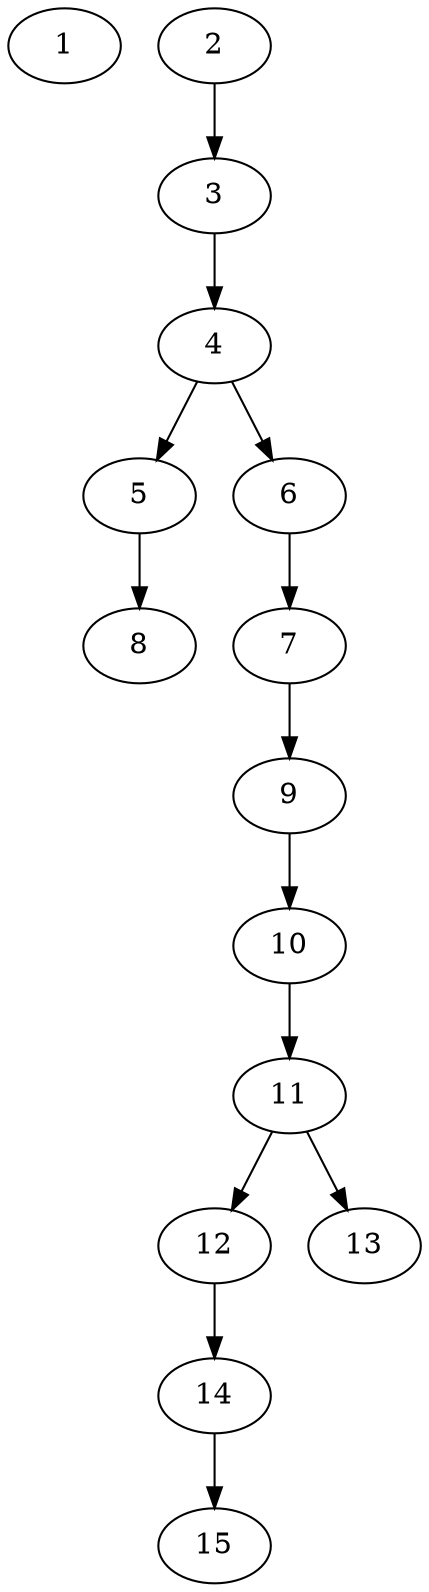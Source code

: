 // DAG automatically generated by daggen at Thu Oct  3 13:59:26 2019
// ./daggen --dot -n 15 --ccr 0.3 --fat 0.3 --regular 0.9 --density 0.5 --mindata 5242880 --maxdata 52428800 
digraph G {
  1 [size="166167893", alpha="0.12", expect_size="49850368"] 
  2 [size="38273707", alpha="0.17", expect_size="11482112"] 
  2 -> 3 [size ="11482112"]
  3 [size="131993600", alpha="0.16", expect_size="39598080"] 
  3 -> 4 [size ="39598080"]
  4 [size="127180800", alpha="0.03", expect_size="38154240"] 
  4 -> 5 [size ="38154240"]
  4 -> 6 [size ="38154240"]
  5 [size="82629973", alpha="0.04", expect_size="24788992"] 
  5 -> 8 [size ="24788992"]
  6 [size="111994880", alpha="0.01", expect_size="33598464"] 
  6 -> 7 [size ="33598464"]
  7 [size="87889920", alpha="0.18", expect_size="26366976"] 
  7 -> 9 [size ="26366976"]
  8 [size="116220587", alpha="0.14", expect_size="34866176"] 
  9 [size="50599253", alpha="0.18", expect_size="15179776"] 
  9 -> 10 [size ="15179776"]
  10 [size="68488533", alpha="0.02", expect_size="20546560"] 
  10 -> 11 [size ="20546560"]
  11 [size="143424853", alpha="0.15", expect_size="43027456"] 
  11 -> 12 [size ="43027456"]
  11 -> 13 [size ="43027456"]
  12 [size="83988480", alpha="0.16", expect_size="25196544"] 
  12 -> 14 [size ="25196544"]
  13 [size="61941760", alpha="0.07", expect_size="18582528"] 
  14 [size="26835627", alpha="0.06", expect_size="8050688"] 
  14 -> 15 [size ="8050688"]
  15 [size="54353920", alpha="0.05", expect_size="16306176"] 
}
